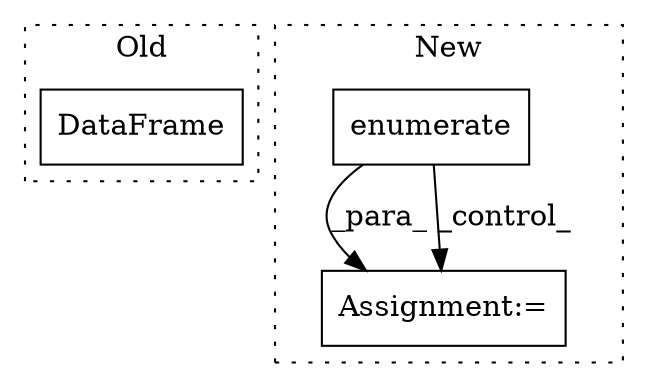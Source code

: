 digraph G {
subgraph cluster0 {
1 [label="DataFrame" a="32" s="2241,2329" l="10,1" shape="box"];
label = "Old";
style="dotted";
}
subgraph cluster1 {
2 [label="enumerate" a="32" s="2350,2384" l="10,1" shape="box"];
3 [label="Assignment:=" a="7" s="2440,2559" l="85,2" shape="box"];
label = "New";
style="dotted";
}
2 -> 3 [label="_para_"];
2 -> 3 [label="_control_"];
}